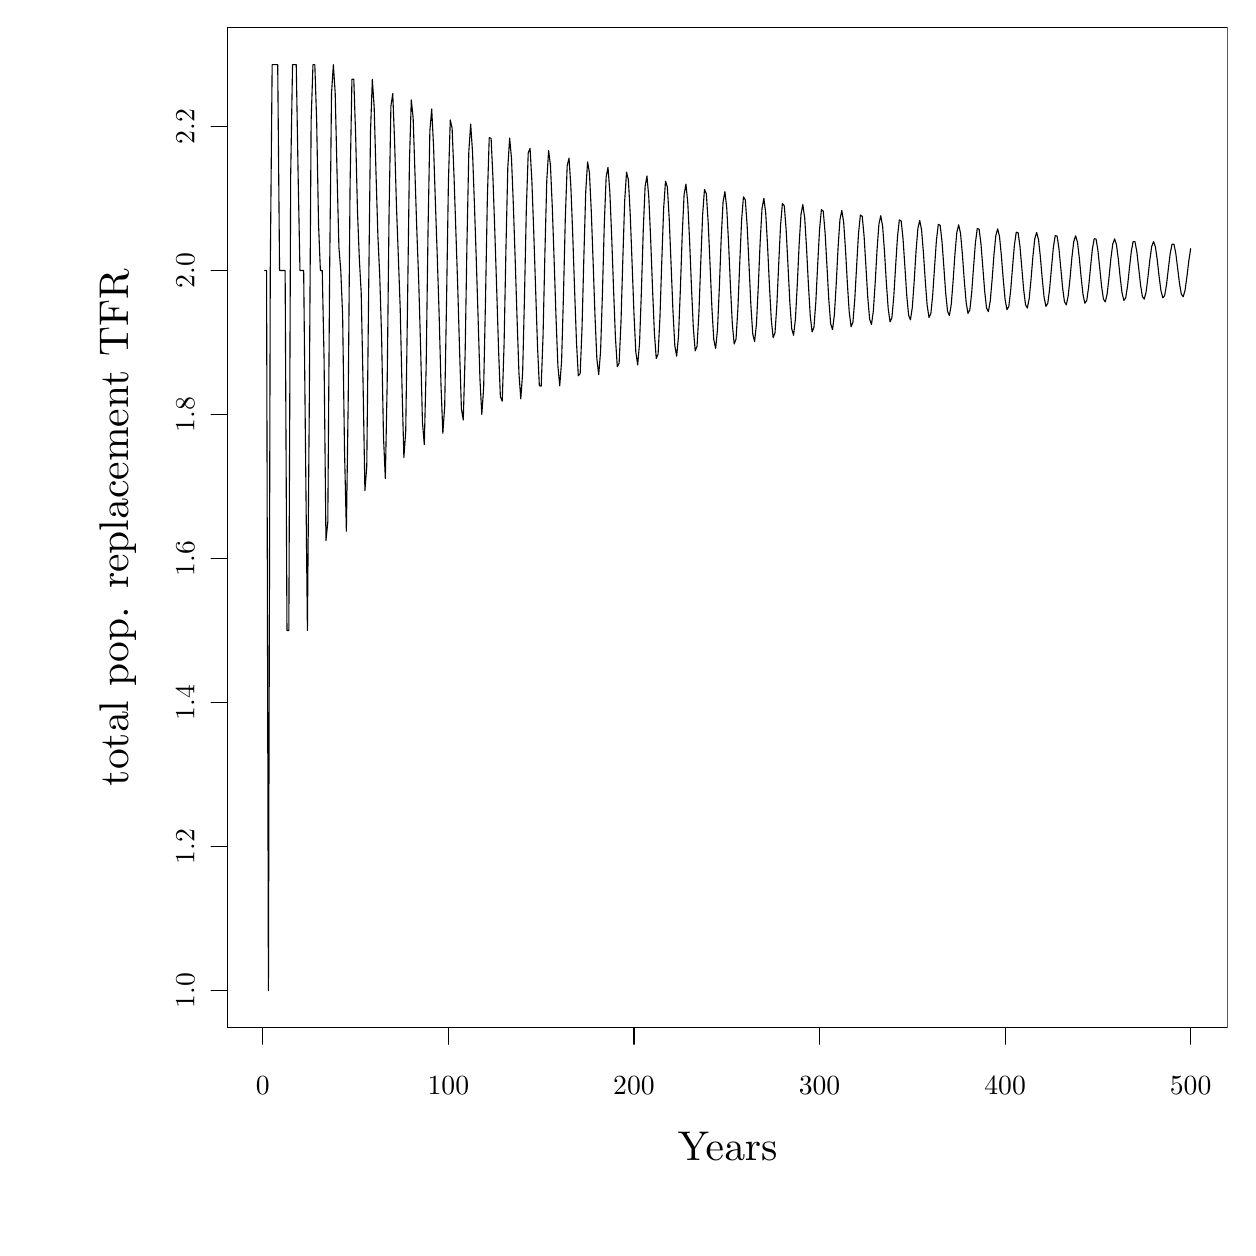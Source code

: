 % Created by tikzDevice version 0.6.1 on 2011-10-25 19:59:55
% !TEX encoding = UTF-8 Unicode
\begin{tikzpicture}[x=1pt,y=1pt]
\definecolor[named]{drawColor}{rgb}{0.00,0.00,0.00}
\definecolor[named]{fillColor}{rgb}{1.00,1.00,1.00}
\fill[color=fillColor,] (0,0) rectangle (433.62,433.62);
\begin{scope}
\path[clip] ( 72.27, 72.27) rectangle (433.62,433.62);
\definecolor[named]{drawColor}{rgb}{0.16,0.82,0.37}
\definecolor[named]{drawColor}{rgb}{0.00,0.00,0.00}

\draw[color=drawColor,line cap=round,line join=round,fill opacity=0.00,] ( 85.65,345.88) --
	( 86.32,345.88) --
	( 86.99, 85.65) --
	( 87.66,345.88) --
	( 88.34,420.24) --
	( 89.01,420.24) --
	( 89.68,420.24) --
	( 90.35,420.24) --
	( 91.02,345.88) --
	( 91.69,345.88) --
	( 92.36,345.88) --
	( 93.03,345.88) --
	( 93.70,215.77) --
	( 94.37,215.77) --
	( 95.04,380.58) --
	( 95.71,420.24) --
	( 96.38,420.24) --
	( 97.05,420.24) --
	( 97.72,380.58) --
	( 98.39,345.88) --
	( 99.06,345.88) --
	( 99.73,345.88) --
	(100.40,280.83) --
	(101.08,215.77) --
	(101.75,295.52) --
	(102.42,399.73) --
	(103.09,420.24) --
	(103.76,420.24) --
	(104.43,399.73) --
	(105.10,362.67) --
	(105.77,345.88) --
	(106.44,345.88) --
	(107.11,313.36) --
	(107.78,248.30) --
	(108.45,255.01) --
	(109.12,345.88) --
	(109.79,409.80) --
	(110.46,420.24) --
	(111.13,409.80) --
	(111.80,380.58) --
	(112.47,354.15) --
	(113.14,345.88) --
	(113.81,329.62) --
	(114.49,280.83) --
	(115.16,251.63) --
	(115.83,299.34) --
	(116.50,377.02) --
	(117.17,414.97) --
	(117.84,414.97) --
	(118.51,394.82) --
	(119.18,367.04) --
	(119.85,349.98) --
	(120.52,337.75) --
	(121.19,305.22) --
	(121.86,266.28) --
	(122.53,275.10) --
	(123.20,337.21) --
	(123.87,395.67) --
	(124.54,414.97) --
	(125.21,404.72) --
	(125.88,380.58) --
	(126.55,358.38) --
	(127.22,343.84) --
	(127.90,321.49) --
	(128.57,285.79) --
	(129.24,270.65) --
	(129.91,305.52) --
	(130.58,365.82) --
	(131.25,405.24) --
	(131.92,409.80) --
	(132.59,392.39) --
	(133.26,369.25) --
	(133.93,351.04) --
	(134.60,332.64) --
	(135.27,303.66) --
	(135.94,278.27) --
	(136.61,287.82) --
	(137.28,335.04) --
	(137.95,385.23) --
	(138.62,407.52) --
	(139.29,400.97) --
	(139.96,380.58) --
	(140.63,360.01) --
	(141.31,341.79) --
	(141.98,318.14) --
	(142.65,291.01) --
	(143.32,282.99) --
	(143.99,311.01) --
	(144.66,359.68) --
	(145.33,396.29) --
	(146.00,404.22) --
	(146.67,390.59) --
	(147.34,370.11) --
	(148.01,350.80) --
	(148.68,329.93) --
	(149.35,304.59) --
	(150.02,287.03) --
	(150.69,296.80) --
	(151.36,334.91) --
	(152.03,377.75) --
	(152.70,400.25) --
	(153.37,397.32) --
	(154.05,380.17) --
	(154.72,360.32) --
	(155.39,340.29) --
	(156.06,317.25) --
	(156.73,295.85) --
	(157.40,291.86) --
	(158.07,315.55) --
	(158.74,356.00) --
	(159.41,388.93) --
	(160.08,398.78) --
	(160.75,388.61) --
	(161.42,370.08) --
	(162.09,350.20) --
	(162.76,328.73) --
	(163.43,306.57) --
	(164.10,293.87) --
	(164.77,303.55) --
	(165.44,335.46) --
	(166.11,372.28) --
	(166.78,393.85) --
	(167.46,393.64) --
	(168.13,379.20) --
	(168.80,360.01) --
	(169.47,339.39) --
	(170.14,317.64) --
	(170.81,300.25) --
	(171.48,298.66) --
	(172.15,319.27) --
	(172.82,353.62) --
	(173.49,383.01) --
	(174.16,393.74) --
	(174.83,386.32) --
	(175.50,369.47) --
	(176.17,349.60) --
	(176.84,328.47) --
	(177.51,308.96) --
	(178.18,299.46) --
	(178.85,308.84) --
	(179.52,336.21) --
	(180.19,368.17) --
	(180.87,388.38) --
	(181.54,390.00) --
	(182.21,377.78) --
	(182.88,359.41) --
	(183.55,338.96) --
	(184.22,318.70) --
	(184.89,304.23) --
	(185.56,304.10) --
	(186.23,322.35) --
	(186.90,352.00) --
	(187.57,378.23) --
	(188.24,389.19) --
	(188.91,383.82) --
	(189.58,368.47) --
	(190.25,349.09) --
	(190.92,328.79) --
	(191.59,311.48) --
	(192.26,304.17) --
	(192.93,313.12) --
	(193.61,336.99) --
	(194.28,365.01) --
	(194.95,383.71) --
	(195.62,386.48) --
	(196.29,376.05) --
	(196.96,358.67) --
	(197.63,338.87) --
	(198.30,320.12) --
	(198.97,307.84) --
	(199.64,308.60) --
	(200.31,324.91) --
	(200.98,350.85) --
	(201.65,374.32) --
	(202.32,385.10) --
	(202.99,381.21) --
	(203.66,367.26) --
	(204.33,348.68) --
	(205.00,329.46) --
	(205.67,313.99) --
	(206.34,308.22) --
	(207.02,316.67) --
	(207.69,337.74) --
	(208.36,362.50) --
	(209.03,379.71) --
	(209.70,383.14) --
	(210.37,374.16) --
	(211.04,357.87) --
	(211.71,339.00) --
	(212.38,321.71) --
	(213.05,311.12) --
	(213.72,312.41) --
	(214.39,327.09) --
	(215.06,350.00) --
	(215.73,371.07) --
	(216.40,381.43) --
	(217.07,378.61) --
	(217.74,365.93) --
	(218.41,348.36) --
	(219.08,330.33) --
	(219.75,316.42) --
	(220.43,311.76) --
	(221.10,319.68) --
	(221.77,338.43) --
	(222.44,360.47) --
	(223.11,376.25) --
	(223.78,380.01) --
	(224.45,372.20) --
	(225.12,357.06) --
	(225.79,339.29) --
	(226.46,323.37) --
	(227.13,314.10) --
	(227.80,315.69) --
	(228.47,328.96) --
	(229.14,349.36) --
	(229.81,368.34) --
	(230.48,378.14) --
	(231.15,376.07) --
	(231.82,364.56) --
	(232.49,348.10) --
	(233.17,331.30) --
	(233.84,318.74) --
	(234.51,314.89) --
	(235.18,322.26) --
	(235.85,339.07) --
	(236.52,358.79) --
	(237.19,373.24) --
	(237.86,377.10) --
	(238.53,370.26) --
	(239.20,356.26) --
	(239.87,339.65) --
	(240.54,325.01) --
	(241.21,316.82) --
	(241.88,318.55) --
	(242.55,330.59) --
	(243.22,348.86) --
	(243.89,365.99) --
	(244.56,375.17) --
	(245.23,373.66) --
	(245.90,363.20) --
	(246.58,347.89) --
	(247.25,332.31) --
	(247.92,320.92) --
	(248.59,317.68) --
	(249.26,324.52) --
	(249.93,339.65) --
	(250.60,357.38) --
	(251.27,370.58) --
	(251.94,374.41) --
	(252.61,368.38) --
	(253.28,355.48) --
	(253.95,340.06) --
	(254.62,326.61) --
	(255.29,319.31) --
	(255.96,321.08) --
	(256.63,332.02) --
	(257.30,348.45) --
	(257.97,363.96) --
	(258.64,372.50) --
	(259.31,371.38) --
	(259.99,361.88) --
	(260.66,347.72) --
	(261.33,333.31) --
	(262.00,322.96) --
	(262.67,320.19) --
	(263.34,326.51) --
	(264.01,340.18) --
	(264.68,356.17) --
	(265.35,368.23) --
	(266.02,371.94) --
	(266.69,366.59) --
	(267.36,354.75) --
	(268.03,340.48) --
	(268.70,328.13) --
	(269.37,321.58) --
	(270.04,323.33) --
	(270.71,333.29) --
	(271.38,348.13) --
	(272.05,362.19) --
	(272.72,370.09) --
	(273.40,369.25) --
	(274.07,360.63) --
	(274.74,347.57) --
	(275.41,334.29) --
	(276.08,324.86) --
	(276.75,322.45) --
	(277.42,328.27) --
	(278.09,340.66) --
	(278.76,355.13) --
	(279.43,366.14) --
	(280.10,369.67) --
	(280.77,364.91) --
	(281.44,354.05) --
	(282.11,340.90) --
	(282.78,329.57) --
	(283.45,323.66) --
	(284.12,325.34) --
	(284.79,334.42) --
	(285.46,347.85) --
	(286.14,360.62) --
	(286.81,367.91) --
	(287.48,367.28) --
	(288.15,359.44) --
	(288.82,347.44) --
	(289.49,335.22) --
	(290.16,326.61) --
	(290.83,324.50) --
	(291.50,329.85) --
	(292.17,341.10) --
	(292.84,354.21) --
	(293.51,364.26) --
	(294.18,367.59) --
	(294.85,363.34) --
	(295.52,353.40) --
	(296.19,341.30) --
	(296.86,330.91) --
	(297.53,325.56) --
	(298.20,327.16) --
	(298.87,335.44) --
	(299.55,347.62) --
	(300.22,359.23) --
	(300.89,365.93) --
	(301.56,365.45) --
	(302.23,358.34) --
	(302.90,347.32) --
	(303.57,336.09) --
	(304.24,328.24) --
	(304.91,326.36) --
	(305.58,331.28) --
	(306.25,341.50) --
	(306.92,353.40) --
	(307.59,362.58) --
	(308.26,365.69) --
	(308.93,361.88) --
	(309.60,352.80) --
	(310.27,341.68) --
	(310.94,332.16) --
	(311.61,327.30) --
	(312.28,328.80) --
	(312.96,336.36) --
	(313.63,347.42) --
	(314.30,357.98) --
	(314.97,364.14) --
	(315.64,363.77) --
	(316.31,357.31) --
	(316.98,347.21) --
	(317.65,336.91) --
	(318.32,329.73) --
	(318.99,328.05) --
	(319.66,332.56) --
	(320.33,341.86) --
	(321.00,352.69) --
	(321.67,361.06) --
	(322.34,363.96) --
	(323.01,360.53) --
	(323.68,352.24) --
	(324.35,342.05) --
	(325.02,333.32) --
	(325.70,328.89) --
	(326.37,330.29) --
	(327.04,337.19) --
	(327.71,347.25) --
	(328.38,356.87) --
	(329.05,362.51) --
	(329.72,362.23) --
	(330.39,356.36) --
	(331.06,347.12) --
	(331.73,337.67) --
	(332.40,331.11) --
	(333.07,329.59) --
	(333.74,333.72) --
	(334.41,342.20) --
	(335.08,352.05) --
	(335.75,359.69) --
	(336.42,362.37) --
	(337.09,359.28) --
	(337.76,351.72) --
	(338.43,342.38) --
	(339.11,334.39) --
	(339.78,330.35) --
	(340.45,331.65) --
	(341.12,337.94) --
	(341.79,347.10) --
	(342.46,355.86) --
	(343.13,361.03) --
	(343.80,360.82) --
	(344.47,355.48) --
	(345.14,347.03) --
	(345.81,338.38) --
	(346.48,332.37) --
	(347.15,331.00) --
	(347.82,334.78) --
	(348.49,342.50) --
	(349.16,351.47) --
	(349.83,358.45) --
	(350.50,360.93) --
	(351.17,358.14) --
	(351.84,351.24) --
	(352.52,342.69) --
	(353.19,335.37) --
	(353.86,331.69) --
	(354.53,332.88) --
	(355.20,338.62) --
	(355.87,346.97) --
	(356.54,354.95) --
	(357.21,359.69) --
	(357.88,359.53) --
	(358.55,354.67) --
	(359.22,346.95) --
	(359.89,339.02) --
	(360.56,333.53) --
	(361.23,332.28) --
	(361.90,335.74) --
	(362.57,342.78) --
	(363.24,350.95) --
	(363.91,357.32) --
	(364.58,359.61) --
	(365.26,357.09) --
	(365.93,350.80) --
	(366.60,342.98) --
	(367.27,336.27) --
	(367.94,332.91) --
	(368.61,334.01) --
	(369.28,339.25) --
	(369.95,346.85) --
	(370.62,354.13) --
	(371.29,358.47) --
	(371.96,358.35) --
	(372.63,353.93) --
	(373.30,346.87) --
	(373.97,339.62) --
	(374.64,334.59) --
	(375.31,333.45) --
	(375.98,336.62) --
	(376.65,343.04) --
	(377.32,350.48) --
	(377.99,356.30) --
	(378.67,358.41) --
	(379.34,356.13) --
	(380.01,350.39) --
	(380.68,343.24) --
	(381.35,337.10) --
	(382.02,334.02) --
	(382.69,335.03) --
	(383.36,339.81) --
	(384.03,346.75) --
	(384.70,353.39) --
	(385.37,357.35) --
	(386.04,357.27) --
	(386.71,353.25) --
	(387.38,346.80) --
	(388.05,340.17) --
	(388.72,335.56) --
	(389.39,334.53) --
	(390.06,337.41) --
	(390.73,343.27) --
	(391.40,350.06) --
	(392.08,355.37) --
	(392.75,357.31) --
	(393.42,355.25) --
	(394.09,350.02) --
	(394.76,343.48) --
	(395.43,337.86) --
	(396.10,335.05) --
	(396.77,335.97) --
	(397.44,340.33) --
	(398.11,346.66) --
	(398.78,352.71) --
	(399.45,356.34) --
	(400.12,356.28) --
	(400.79,352.63) --
	(401.46,346.74) --
	(402.13,340.67) --
	(402.80,336.46) --
	(403.47,335.51) --
	(404.14,338.14) --
	(404.81,343.49) --
	(405.49,349.68) --
	(406.16,354.53) --
	(406.83,356.31) --
	(407.50,354.45) --
	(408.17,349.67) --
	(408.84,343.70) --
	(409.51,338.56) --
	(410.18,335.98) --
	(410.85,336.82) --
	(411.52,340.81) --
	(412.19,346.58) --
	(412.86,352.10) --
	(413.53,355.42) --
	(414.20,355.38) --
	(414.87,352.05) --
	(415.54,346.68) --
	(416.21,341.12) --
	(416.88,337.27) --
	(417.55,336.40) --
	(418.23,338.81) --
	(418.90,343.68) --
	(419.57,349.33) --
	(420.24,353.76);
\end{scope}
\begin{scope}
\path[clip] (  0.00,  0.00) rectangle (433.62,433.62);
\definecolor[named]{drawColor}{rgb}{0.16,0.82,0.37}
\definecolor[named]{drawColor}{rgb}{0.00,0.00,0.00}

\draw[color=drawColor,line cap=round,line join=round,fill opacity=0.00,] ( 84.98, 72.27) -- (420.24, 72.27);

\draw[color=drawColor,line cap=round,line join=round,fill opacity=0.00,] ( 84.98, 72.27) -- ( 84.98, 66.27);

\draw[color=drawColor,line cap=round,line join=round,fill opacity=0.00,] (152.03, 72.27) -- (152.03, 66.27);

\draw[color=drawColor,line cap=round,line join=round,fill opacity=0.00,] (219.08, 72.27) -- (219.08, 66.27);

\draw[color=drawColor,line cap=round,line join=round,fill opacity=0.00,] (286.14, 72.27) -- (286.14, 66.27);

\draw[color=drawColor,line cap=round,line join=round,fill opacity=0.00,] (353.19, 72.27) -- (353.19, 66.27);

\draw[color=drawColor,line cap=round,line join=round,fill opacity=0.00,] (420.24, 72.27) -- (420.24, 66.27);

\node[color=drawColor,anchor=base,inner sep=0pt, outer sep=0pt, scale=  1.00] at ( 84.98, 48.27) {0%
};

\node[color=drawColor,anchor=base,inner sep=0pt, outer sep=0pt, scale=  1.00] at (152.03, 48.27) {100%
};

\node[color=drawColor,anchor=base,inner sep=0pt, outer sep=0pt, scale=  1.00] at (219.08, 48.27) {200%
};

\node[color=drawColor,anchor=base,inner sep=0pt, outer sep=0pt, scale=  1.00] at (286.14, 48.27) {300%
};

\node[color=drawColor,anchor=base,inner sep=0pt, outer sep=0pt, scale=  1.00] at (353.19, 48.27) {400%
};

\node[color=drawColor,anchor=base,inner sep=0pt, outer sep=0pt, scale=  1.00] at (420.24, 48.27) {500%
};

\draw[color=drawColor,line cap=round,line join=round,fill opacity=0.00,] ( 72.27, 85.65) -- ( 72.27,397.93);

\draw[color=drawColor,line cap=round,line join=round,fill opacity=0.00,] ( 72.27, 85.65) -- ( 66.27, 85.65);

\draw[color=drawColor,line cap=round,line join=round,fill opacity=0.00,] ( 72.27,137.70) -- ( 66.27,137.70);

\draw[color=drawColor,line cap=round,line join=round,fill opacity=0.00,] ( 72.27,189.75) -- ( 66.27,189.75);

\draw[color=drawColor,line cap=round,line join=round,fill opacity=0.00,] ( 72.27,241.79) -- ( 66.27,241.79);

\draw[color=drawColor,line cap=round,line join=round,fill opacity=0.00,] ( 72.27,293.84) -- ( 66.27,293.84);

\draw[color=drawColor,line cap=round,line join=round,fill opacity=0.00,] ( 72.27,345.88) -- ( 66.27,345.88);

\draw[color=drawColor,line cap=round,line join=round,fill opacity=0.00,] ( 72.27,397.93) -- ( 66.27,397.93);

\node[rotate= 90.00,color=drawColor,anchor=base,inner sep=0pt, outer sep=0pt, scale=  1.00] at ( 60.27, 85.65) {1.0%
};

\node[rotate= 90.00,color=drawColor,anchor=base,inner sep=0pt, outer sep=0pt, scale=  1.00] at ( 60.27,137.70) {1.2%
};

\node[rotate= 90.00,color=drawColor,anchor=base,inner sep=0pt, outer sep=0pt, scale=  1.00] at ( 60.27,189.75) {1.4%
};

\node[rotate= 90.00,color=drawColor,anchor=base,inner sep=0pt, outer sep=0pt, scale=  1.00] at ( 60.27,241.79) {1.6%
};

\node[rotate= 90.00,color=drawColor,anchor=base,inner sep=0pt, outer sep=0pt, scale=  1.00] at ( 60.27,293.84) {1.8%
};

\node[rotate= 90.00,color=drawColor,anchor=base,inner sep=0pt, outer sep=0pt, scale=  1.00] at ( 60.27,345.88) {2.0%
};

\node[rotate= 90.00,color=drawColor,anchor=base,inner sep=0pt, outer sep=0pt, scale=  1.00] at ( 60.27,397.93) {2.2%
};

\draw[color=drawColor,line cap=round,line join=round,fill opacity=0.00,] ( 72.27, 72.27) --
	(433.62, 72.27) --
	(433.62,433.62) --
	( 72.27,433.62) --
	( 72.27, 72.27);
\end{scope}
\begin{scope}
\path[clip] (  0.00,  0.00) rectangle (433.62,433.62);
\definecolor[named]{drawColor}{rgb}{0.16,0.82,0.37}
\definecolor[named]{drawColor}{rgb}{0.00,0.00,0.00}

\node[color=drawColor,anchor=base,inner sep=0pt, outer sep=0pt, scale=  1.50] at (252.95, 24.27) {Years%
};

\node[rotate= 90.00,color=drawColor,anchor=base,inner sep=0pt, outer sep=0pt, scale=  1.50] at ( 36.27,252.95) {total pop. replacement TFR%
};
\end{scope}
\end{tikzpicture}
